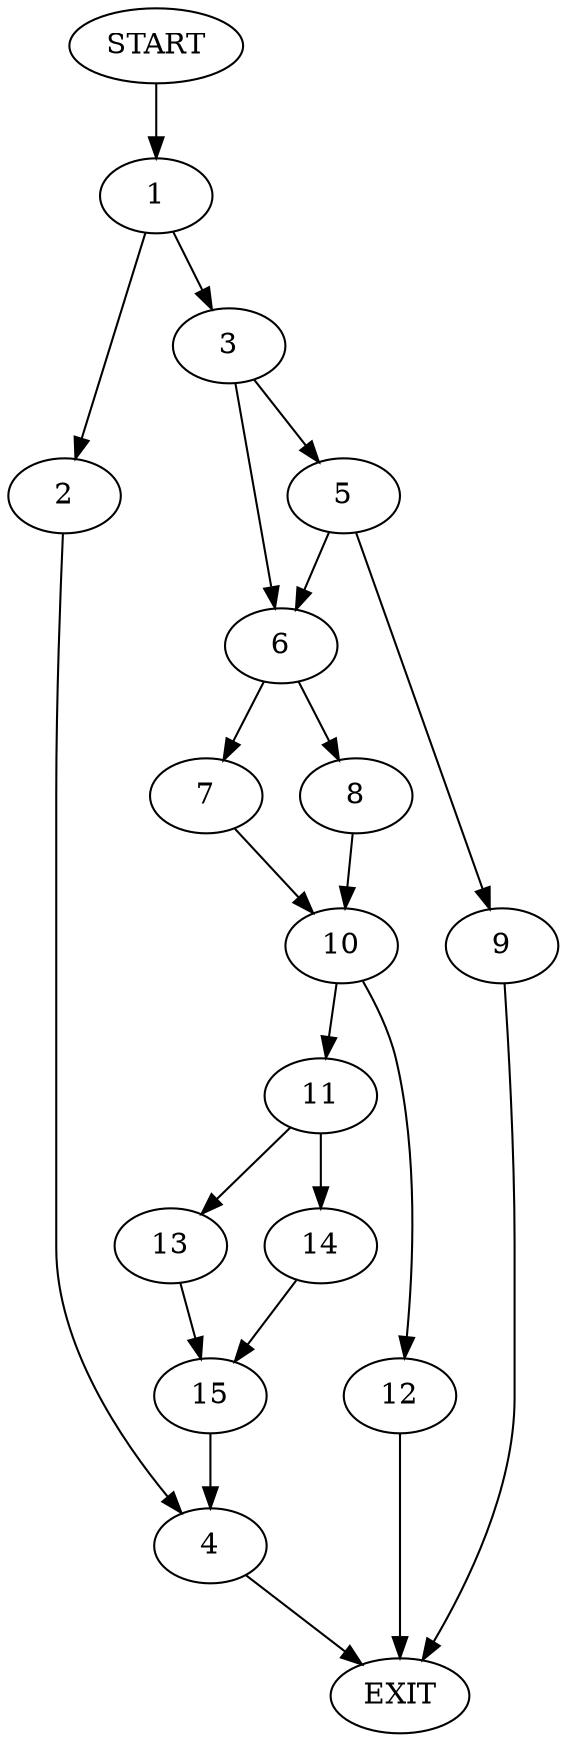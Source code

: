 digraph {
0 [label="START"]
16 [label="EXIT"]
0 -> 1
1 -> 2
1 -> 3
2 -> 4
3 -> 5
3 -> 6
6 -> 7
6 -> 8
5 -> 9
5 -> 6
9 -> 16
8 -> 10
7 -> 10
10 -> 11
10 -> 12
12 -> 16
11 -> 13
11 -> 14
13 -> 15
14 -> 15
15 -> 4
4 -> 16
}
